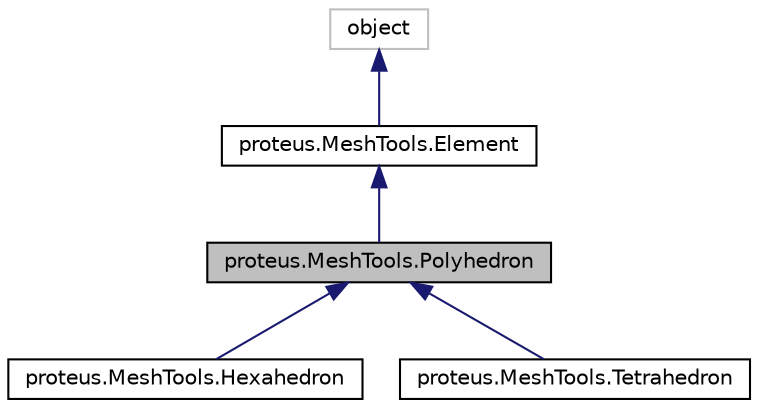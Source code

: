 digraph "proteus.MeshTools.Polyhedron"
{
 // LATEX_PDF_SIZE
  edge [fontname="Helvetica",fontsize="10",labelfontname="Helvetica",labelfontsize="10"];
  node [fontname="Helvetica",fontsize="10",shape=record];
  Node1 [label="proteus.MeshTools.Polyhedron",height=0.2,width=0.4,color="black", fillcolor="grey75", style="filled", fontcolor="black",tooltip=" "];
  Node2 -> Node1 [dir="back",color="midnightblue",fontsize="10",style="solid",fontname="Helvetica"];
  Node2 [label="proteus.MeshTools.Element",height=0.2,width=0.4,color="black", fillcolor="white", style="filled",URL="$da/d1b/classproteus_1_1MeshTools_1_1Element.html",tooltip=" "];
  Node3 -> Node2 [dir="back",color="midnightblue",fontsize="10",style="solid",fontname="Helvetica"];
  Node3 [label="object",height=0.2,width=0.4,color="grey75", fillcolor="white", style="filled",tooltip=" "];
  Node1 -> Node4 [dir="back",color="midnightblue",fontsize="10",style="solid",fontname="Helvetica"];
  Node4 [label="proteus.MeshTools.Hexahedron",height=0.2,width=0.4,color="black", fillcolor="white", style="filled",URL="$d2/ddd/classproteus_1_1MeshTools_1_1Hexahedron.html",tooltip=" "];
  Node1 -> Node5 [dir="back",color="midnightblue",fontsize="10",style="solid",fontname="Helvetica"];
  Node5 [label="proteus.MeshTools.Tetrahedron",height=0.2,width=0.4,color="black", fillcolor="white", style="filled",URL="$df/ddc/classproteus_1_1MeshTools_1_1Tetrahedron.html",tooltip=" "];
}
